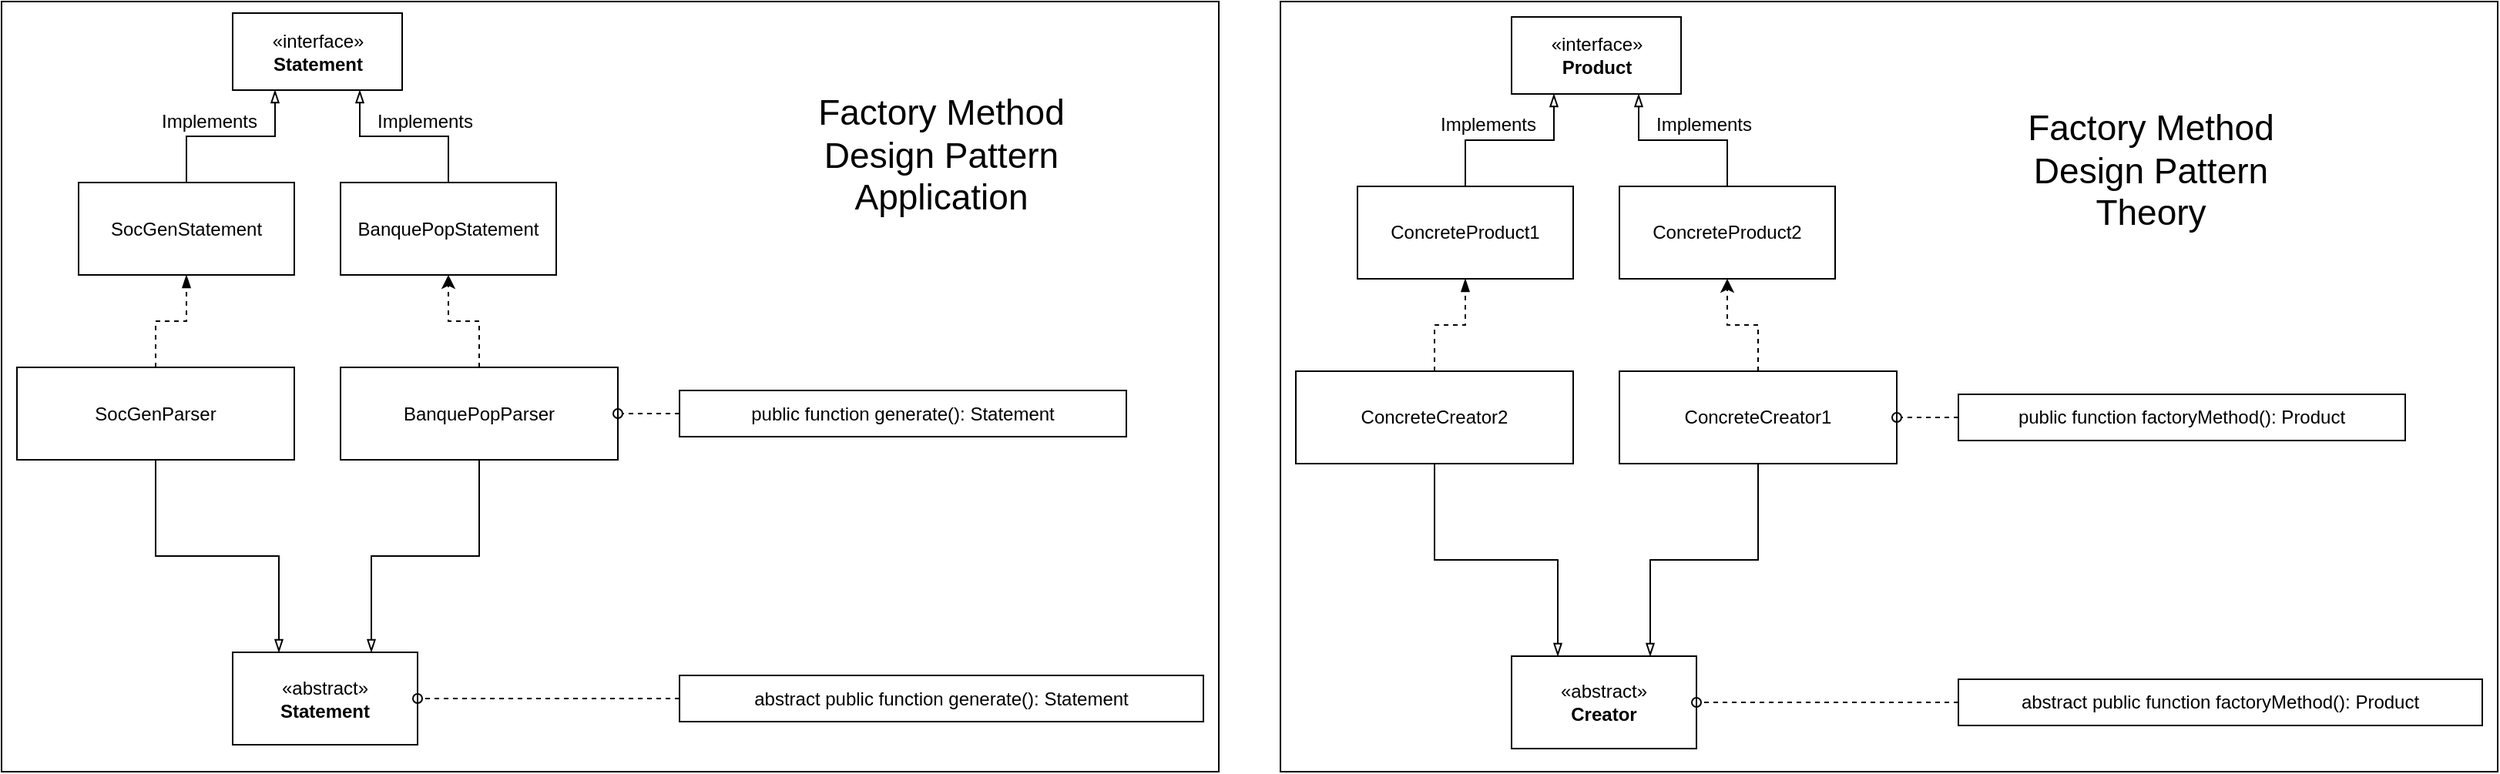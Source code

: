 <mxfile version="14.0.1" type="device"><diagram id="i4hgIfKeTn58RzXW4Vn-" name="Page-1"><mxGraphModel dx="2361" dy="2006" grid="1" gridSize="10" guides="1" tooltips="1" connect="1" arrows="1" fold="1" page="1" pageScale="1" pageWidth="850" pageHeight="1100" math="0" shadow="0"><root><mxCell id="0"/><mxCell id="1" parent="0"/><mxCell id="-LoFeaHXrUnPBTvtjP6x-64" value="" style="rounded=0;whiteSpace=wrap;html=1;" vertex="1" parent="1"><mxGeometry x="310" y="-780" width="790" height="500" as="geometry"/></mxCell><mxCell id="-LoFeaHXrUnPBTvtjP6x-61" value="" style="rounded=0;whiteSpace=wrap;html=1;" vertex="1" parent="1"><mxGeometry x="1140" y="-780" width="790" height="500" as="geometry"/></mxCell><mxCell id="-LoFeaHXrUnPBTvtjP6x-23" value="" style="edgeStyle=orthogonalEdgeStyle;rounded=0;orthogonalLoop=1;jettySize=auto;html=1;endArrow=blockThin;endFill=0;entryX=0.75;entryY=1;entryDx=0;entryDy=0;" edge="1" parent="1" source="-LoFeaHXrUnPBTvtjP6x-17" target="-LoFeaHXrUnPBTvtjP6x-34"><mxGeometry relative="1" as="geometry"><mxPoint x="630" y="-712.5" as="targetPoint"/></mxGeometry></mxCell><mxCell id="-LoFeaHXrUnPBTvtjP6x-17" value="BanquePopStatement" style="rounded=0;whiteSpace=wrap;html=1;" vertex="1" parent="1"><mxGeometry x="530" y="-662.5" width="140" height="60" as="geometry"/></mxCell><mxCell id="-LoFeaHXrUnPBTvtjP6x-24" value="" style="edgeStyle=orthogonalEdgeStyle;rounded=0;orthogonalLoop=1;jettySize=auto;html=1;dashed=1;" edge="1" parent="1" source="-LoFeaHXrUnPBTvtjP6x-19" target="-LoFeaHXrUnPBTvtjP6x-17"><mxGeometry relative="1" as="geometry"/></mxCell><mxCell id="-LoFeaHXrUnPBTvtjP6x-25" value="" style="edgeStyle=orthogonalEdgeStyle;rounded=0;orthogonalLoop=1;jettySize=auto;html=1;endArrow=blockThin;endFill=0;entryX=0.75;entryY=0;entryDx=0;entryDy=0;" edge="1" parent="1" source="-LoFeaHXrUnPBTvtjP6x-19" target="-LoFeaHXrUnPBTvtjP6x-20"><mxGeometry relative="1" as="geometry"/></mxCell><mxCell id="-LoFeaHXrUnPBTvtjP6x-19" value="&lt;div&gt;BanquePopParser&lt;/div&gt;" style="rounded=0;whiteSpace=wrap;html=1;" vertex="1" parent="1"><mxGeometry x="530" y="-542.5" width="180" height="60" as="geometry"/></mxCell><mxCell id="-LoFeaHXrUnPBTvtjP6x-20" value="«abstract»&lt;br&gt;&lt;b&gt;Statement&lt;/b&gt;" style="rounded=0;whiteSpace=wrap;html=1;" vertex="1" parent="1"><mxGeometry x="460" y="-357.5" width="120" height="60" as="geometry"/></mxCell><mxCell id="-LoFeaHXrUnPBTvtjP6x-26" value="" style="edgeStyle=orthogonalEdgeStyle;rounded=0;orthogonalLoop=1;jettySize=auto;html=1;endArrow=oval;endFill=0;dashed=1;" edge="1" parent="1" source="-LoFeaHXrUnPBTvtjP6x-21" target="-LoFeaHXrUnPBTvtjP6x-19"><mxGeometry relative="1" as="geometry"/></mxCell><mxCell id="-LoFeaHXrUnPBTvtjP6x-21" value="public function generate(): Statement" style="rounded=0;whiteSpace=wrap;html=1;" vertex="1" parent="1"><mxGeometry x="750" y="-527.5" width="290" height="30" as="geometry"/></mxCell><mxCell id="-LoFeaHXrUnPBTvtjP6x-27" value="" style="edgeStyle=orthogonalEdgeStyle;rounded=0;orthogonalLoop=1;jettySize=auto;html=1;endArrow=oval;endFill=0;dashed=1;" edge="1" parent="1" source="-LoFeaHXrUnPBTvtjP6x-22" target="-LoFeaHXrUnPBTvtjP6x-20"><mxGeometry relative="1" as="geometry"/></mxCell><mxCell id="-LoFeaHXrUnPBTvtjP6x-22" value="abstract public function generate(): Statement" style="rounded=0;whiteSpace=wrap;html=1;" vertex="1" parent="1"><mxGeometry x="750" y="-342.5" width="340" height="30" as="geometry"/></mxCell><mxCell id="-LoFeaHXrUnPBTvtjP6x-29" value="Implements" style="text;html=1;strokeColor=none;fillColor=none;align=center;verticalAlign=middle;whiteSpace=wrap;rounded=0;" vertex="1" parent="1"><mxGeometry x="550" y="-712.5" width="70" height="20" as="geometry"/></mxCell><mxCell id="-LoFeaHXrUnPBTvtjP6x-34" value="«interface»&lt;br&gt;&lt;b&gt;Statement&lt;/b&gt;" style="html=1;" vertex="1" parent="1"><mxGeometry x="460" y="-772.5" width="110" height="50" as="geometry"/></mxCell><mxCell id="-LoFeaHXrUnPBTvtjP6x-41" style="edgeStyle=orthogonalEdgeStyle;rounded=0;orthogonalLoop=1;jettySize=auto;html=1;entryX=0.25;entryY=1;entryDx=0;entryDy=0;endArrow=blockThin;endFill=0;" edge="1" parent="1" source="-LoFeaHXrUnPBTvtjP6x-35" target="-LoFeaHXrUnPBTvtjP6x-34"><mxGeometry relative="1" as="geometry"/></mxCell><mxCell id="-LoFeaHXrUnPBTvtjP6x-35" value="SocGenStatement" style="rounded=0;whiteSpace=wrap;html=1;" vertex="1" parent="1"><mxGeometry x="360" y="-662.5" width="140" height="60" as="geometry"/></mxCell><mxCell id="-LoFeaHXrUnPBTvtjP6x-37" style="edgeStyle=orthogonalEdgeStyle;rounded=0;orthogonalLoop=1;jettySize=auto;html=1;exitX=0.5;exitY=1;exitDx=0;exitDy=0;entryX=0.25;entryY=0;entryDx=0;entryDy=0;endArrow=blockThin;endFill=0;" edge="1" parent="1" source="-LoFeaHXrUnPBTvtjP6x-36" target="-LoFeaHXrUnPBTvtjP6x-20"><mxGeometry relative="1" as="geometry"/></mxCell><mxCell id="-LoFeaHXrUnPBTvtjP6x-38" value="" style="edgeStyle=orthogonalEdgeStyle;rounded=0;orthogonalLoop=1;jettySize=auto;html=1;endArrow=blockThin;endFill=1;dashed=1;" edge="1" parent="1" source="-LoFeaHXrUnPBTvtjP6x-36" target="-LoFeaHXrUnPBTvtjP6x-35"><mxGeometry relative="1" as="geometry"/></mxCell><mxCell id="-LoFeaHXrUnPBTvtjP6x-36" value="SocGenParser" style="rounded=0;whiteSpace=wrap;html=1;" vertex="1" parent="1"><mxGeometry x="320" y="-542.5" width="180" height="60" as="geometry"/></mxCell><mxCell id="-LoFeaHXrUnPBTvtjP6x-42" value="Implements" style="text;html=1;strokeColor=none;fillColor=none;align=center;verticalAlign=middle;whiteSpace=wrap;rounded=0;" vertex="1" parent="1"><mxGeometry x="410" y="-712.5" width="70" height="20" as="geometry"/></mxCell><mxCell id="-LoFeaHXrUnPBTvtjP6x-43" value="" style="edgeStyle=orthogonalEdgeStyle;rounded=0;orthogonalLoop=1;jettySize=auto;html=1;endArrow=blockThin;endFill=0;entryX=0.75;entryY=1;entryDx=0;entryDy=0;" edge="1" parent="1" source="-LoFeaHXrUnPBTvtjP6x-44" target="-LoFeaHXrUnPBTvtjP6x-54"><mxGeometry relative="1" as="geometry"><mxPoint x="1460" y="-710" as="targetPoint"/></mxGeometry></mxCell><mxCell id="-LoFeaHXrUnPBTvtjP6x-44" value="ConcreteProduct2" style="rounded=0;whiteSpace=wrap;html=1;" vertex="1" parent="1"><mxGeometry x="1360" y="-660" width="140" height="60" as="geometry"/></mxCell><mxCell id="-LoFeaHXrUnPBTvtjP6x-45" value="" style="edgeStyle=orthogonalEdgeStyle;rounded=0;orthogonalLoop=1;jettySize=auto;html=1;dashed=1;" edge="1" parent="1" source="-LoFeaHXrUnPBTvtjP6x-47" target="-LoFeaHXrUnPBTvtjP6x-44"><mxGeometry relative="1" as="geometry"/></mxCell><mxCell id="-LoFeaHXrUnPBTvtjP6x-46" value="" style="edgeStyle=orthogonalEdgeStyle;rounded=0;orthogonalLoop=1;jettySize=auto;html=1;endArrow=blockThin;endFill=0;entryX=0.75;entryY=0;entryDx=0;entryDy=0;" edge="1" parent="1" source="-LoFeaHXrUnPBTvtjP6x-47" target="-LoFeaHXrUnPBTvtjP6x-48"><mxGeometry relative="1" as="geometry"/></mxCell><mxCell id="-LoFeaHXrUnPBTvtjP6x-47" value="ConcreteCreator1" style="rounded=0;whiteSpace=wrap;html=1;" vertex="1" parent="1"><mxGeometry x="1360" y="-540" width="180" height="60" as="geometry"/></mxCell><mxCell id="-LoFeaHXrUnPBTvtjP6x-48" value="«abstract»&lt;br&gt;&lt;b&gt;Creator&lt;/b&gt;" style="rounded=0;whiteSpace=wrap;html=1;" vertex="1" parent="1"><mxGeometry x="1290" y="-355" width="120" height="60" as="geometry"/></mxCell><mxCell id="-LoFeaHXrUnPBTvtjP6x-49" value="" style="edgeStyle=orthogonalEdgeStyle;rounded=0;orthogonalLoop=1;jettySize=auto;html=1;endArrow=oval;endFill=0;dashed=1;" edge="1" parent="1" source="-LoFeaHXrUnPBTvtjP6x-50" target="-LoFeaHXrUnPBTvtjP6x-47"><mxGeometry relative="1" as="geometry"/></mxCell><mxCell id="-LoFeaHXrUnPBTvtjP6x-50" value="public function factoryMethod(): Product" style="rounded=0;whiteSpace=wrap;html=1;" vertex="1" parent="1"><mxGeometry x="1580" y="-525" width="290" height="30" as="geometry"/></mxCell><mxCell id="-LoFeaHXrUnPBTvtjP6x-51" value="" style="edgeStyle=orthogonalEdgeStyle;rounded=0;orthogonalLoop=1;jettySize=auto;html=1;endArrow=oval;endFill=0;dashed=1;" edge="1" parent="1" source="-LoFeaHXrUnPBTvtjP6x-52" target="-LoFeaHXrUnPBTvtjP6x-48"><mxGeometry relative="1" as="geometry"/></mxCell><mxCell id="-LoFeaHXrUnPBTvtjP6x-52" value="abstract public function factoryMethod(): Product" style="rounded=0;whiteSpace=wrap;html=1;" vertex="1" parent="1"><mxGeometry x="1580" y="-340" width="340" height="30" as="geometry"/></mxCell><mxCell id="-LoFeaHXrUnPBTvtjP6x-53" value="Implements" style="text;html=1;strokeColor=none;fillColor=none;align=center;verticalAlign=middle;whiteSpace=wrap;rounded=0;" vertex="1" parent="1"><mxGeometry x="1380" y="-710" width="70" height="20" as="geometry"/></mxCell><mxCell id="-LoFeaHXrUnPBTvtjP6x-54" value="«interface»&lt;br&gt;&lt;b&gt;Product&lt;/b&gt;" style="html=1;" vertex="1" parent="1"><mxGeometry x="1290" y="-770" width="110" height="50" as="geometry"/></mxCell><mxCell id="-LoFeaHXrUnPBTvtjP6x-55" style="edgeStyle=orthogonalEdgeStyle;rounded=0;orthogonalLoop=1;jettySize=auto;html=1;entryX=0.25;entryY=1;entryDx=0;entryDy=0;endArrow=blockThin;endFill=0;" edge="1" parent="1" source="-LoFeaHXrUnPBTvtjP6x-56" target="-LoFeaHXrUnPBTvtjP6x-54"><mxGeometry relative="1" as="geometry"/></mxCell><mxCell id="-LoFeaHXrUnPBTvtjP6x-56" value="ConcreteProduct1" style="rounded=0;whiteSpace=wrap;html=1;" vertex="1" parent="1"><mxGeometry x="1190" y="-660" width="140" height="60" as="geometry"/></mxCell><mxCell id="-LoFeaHXrUnPBTvtjP6x-57" style="edgeStyle=orthogonalEdgeStyle;rounded=0;orthogonalLoop=1;jettySize=auto;html=1;exitX=0.5;exitY=1;exitDx=0;exitDy=0;entryX=0.25;entryY=0;entryDx=0;entryDy=0;endArrow=blockThin;endFill=0;" edge="1" parent="1" source="-LoFeaHXrUnPBTvtjP6x-59" target="-LoFeaHXrUnPBTvtjP6x-48"><mxGeometry relative="1" as="geometry"/></mxCell><mxCell id="-LoFeaHXrUnPBTvtjP6x-58" value="" style="edgeStyle=orthogonalEdgeStyle;rounded=0;orthogonalLoop=1;jettySize=auto;html=1;endArrow=blockThin;endFill=1;dashed=1;" edge="1" parent="1" source="-LoFeaHXrUnPBTvtjP6x-59" target="-LoFeaHXrUnPBTvtjP6x-56"><mxGeometry relative="1" as="geometry"/></mxCell><mxCell id="-LoFeaHXrUnPBTvtjP6x-59" value="ConcreteCreator2" style="rounded=0;whiteSpace=wrap;html=1;" vertex="1" parent="1"><mxGeometry x="1150" y="-540" width="180" height="60" as="geometry"/></mxCell><mxCell id="-LoFeaHXrUnPBTvtjP6x-60" value="Implements" style="text;html=1;strokeColor=none;fillColor=none;align=center;verticalAlign=middle;whiteSpace=wrap;rounded=0;" vertex="1" parent="1"><mxGeometry x="1240" y="-710" width="70" height="20" as="geometry"/></mxCell><mxCell id="-LoFeaHXrUnPBTvtjP6x-62" value="&lt;font style=&quot;font-size: 23px&quot;&gt;Factory Method Design Pattern Theory&lt;/font&gt;" style="text;html=1;strokeColor=none;fillColor=none;align=center;verticalAlign=middle;whiteSpace=wrap;rounded=0;" vertex="1" parent="1"><mxGeometry x="1610" y="-720" width="190" height="100" as="geometry"/></mxCell><mxCell id="-LoFeaHXrUnPBTvtjP6x-65" value="&lt;font style=&quot;font-size: 23px&quot;&gt;Factory Method Design Pattern&lt;/font&gt;&lt;br&gt;&lt;font style=&quot;font-size: 23px&quot;&gt;Application&lt;/font&gt;" style="text;html=1;strokeColor=none;fillColor=none;align=center;verticalAlign=middle;whiteSpace=wrap;rounded=0;" vertex="1" parent="1"><mxGeometry x="825" y="-730" width="190" height="100" as="geometry"/></mxCell></root></mxGraphModel></diagram></mxfile>